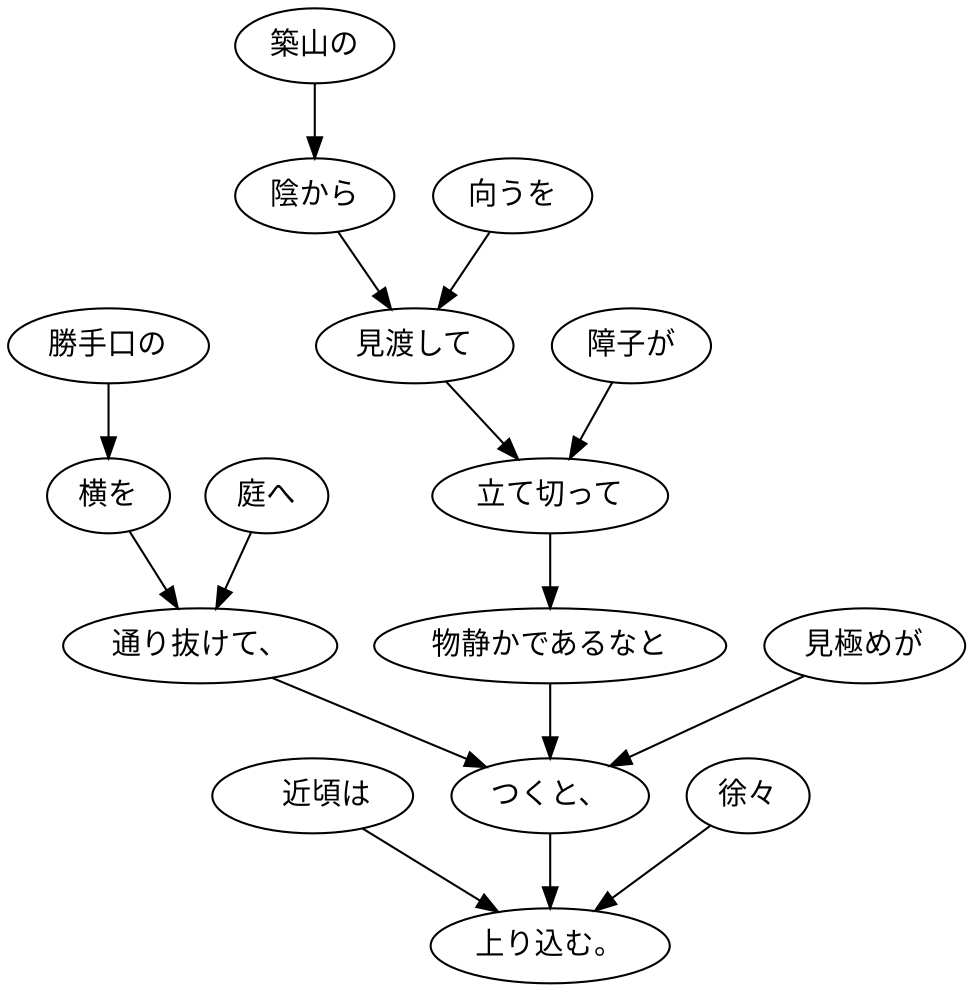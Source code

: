 digraph graph2082 {
	node0 [label="　近頃は"];
	node1 [label="勝手口の"];
	node2 [label="横を"];
	node3 [label="庭へ"];
	node4 [label="通り抜けて、"];
	node5 [label="築山の"];
	node6 [label="陰から"];
	node7 [label="向うを"];
	node8 [label="見渡して"];
	node9 [label="障子が"];
	node10 [label="立て切って"];
	node11 [label="物静かであるなと"];
	node12 [label="見極めが"];
	node13 [label="つくと、"];
	node14 [label="徐々"];
	node15 [label="上り込む。"];
	node0 -> node15;
	node1 -> node2;
	node2 -> node4;
	node3 -> node4;
	node4 -> node13;
	node5 -> node6;
	node6 -> node8;
	node7 -> node8;
	node8 -> node10;
	node9 -> node10;
	node10 -> node11;
	node11 -> node13;
	node12 -> node13;
	node13 -> node15;
	node14 -> node15;
}
